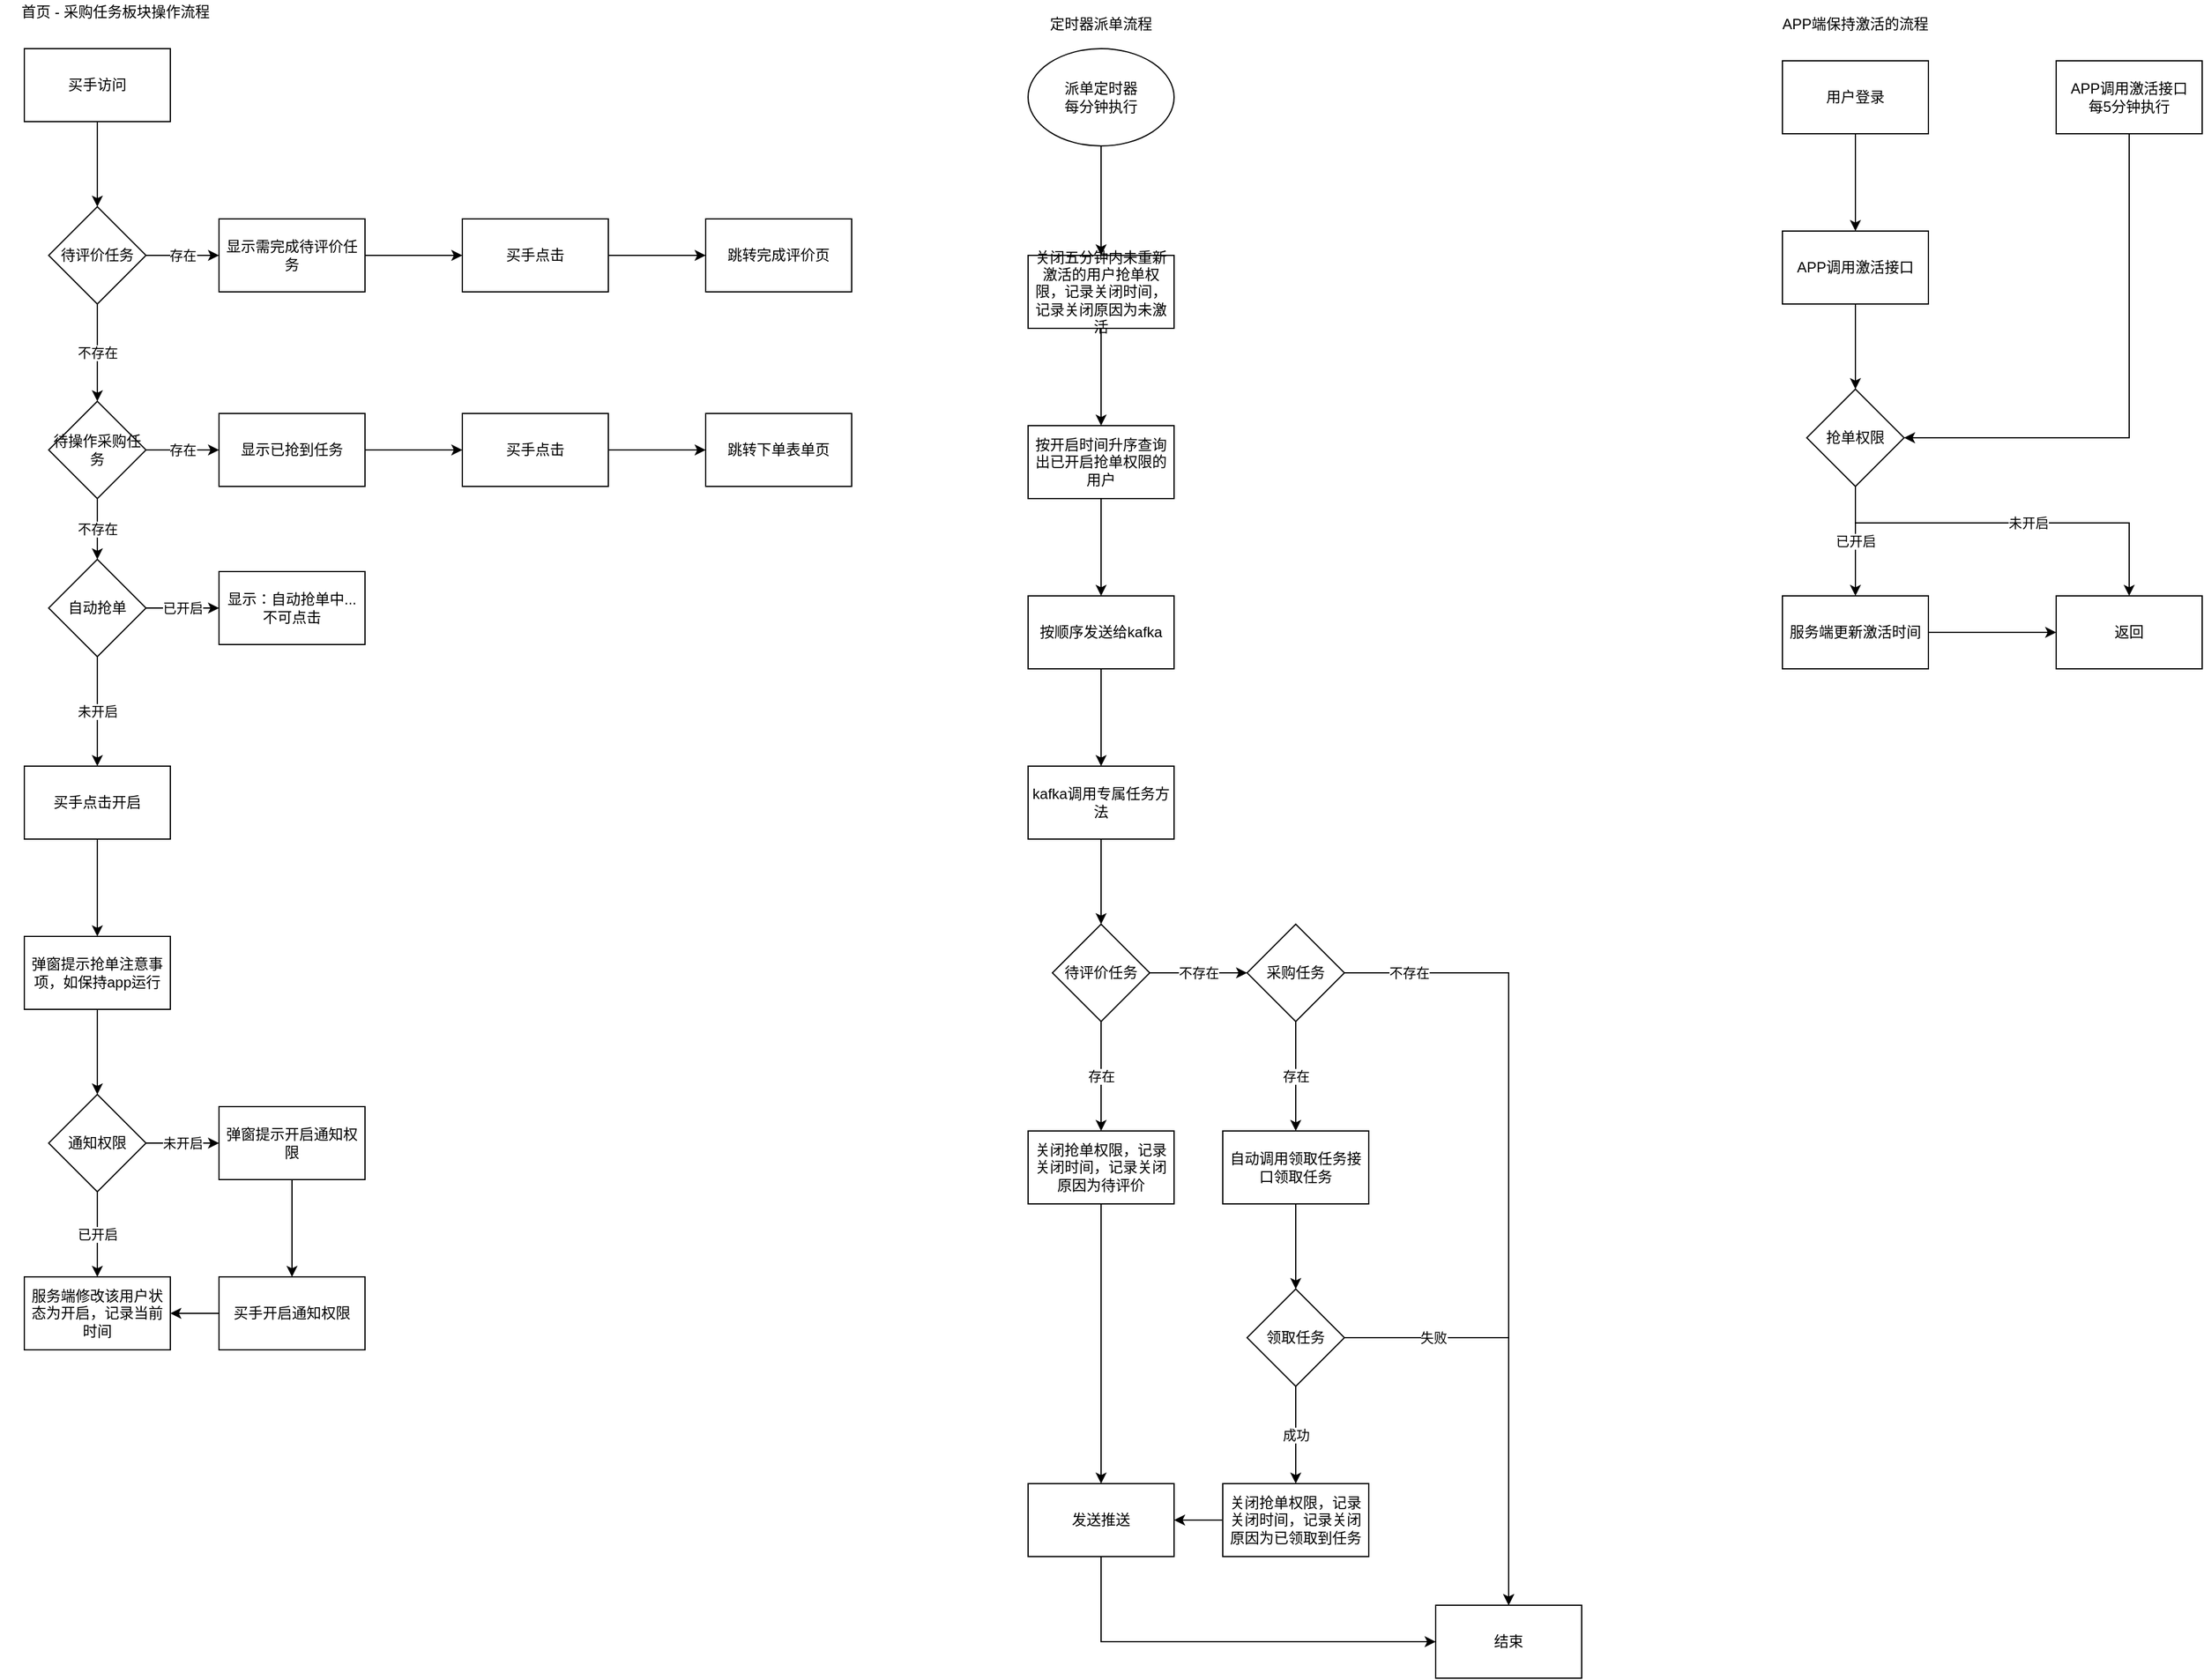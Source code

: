 <mxfile version="14.4.2" type="github">
  <diagram id="g-hxVyUAnOMzF1dCt014" name="Page-1">
    <mxGraphModel dx="1185" dy="615" grid="0" gridSize="10" guides="1" tooltips="1" connect="1" arrows="1" fold="1" page="1" pageScale="1" pageWidth="827" pageHeight="1169" math="0" shadow="0">
      <root>
        <mxCell id="0" />
        <mxCell id="1" parent="0" />
        <mxCell id="NnBGIZLO_87X9BkeJT-U-25" value="" style="edgeStyle=orthogonalEdgeStyle;rounded=0;orthogonalLoop=1;jettySize=auto;html=1;" edge="1" parent="1" source="NnBGIZLO_87X9BkeJT-U-1" target="NnBGIZLO_87X9BkeJT-U-24">
          <mxGeometry relative="1" as="geometry" />
        </mxCell>
        <mxCell id="NnBGIZLO_87X9BkeJT-U-1" value="买手访问" style="rounded=0;whiteSpace=wrap;html=1;" vertex="1" parent="1">
          <mxGeometry x="60" y="60" width="120" height="60" as="geometry" />
        </mxCell>
        <mxCell id="NnBGIZLO_87X9BkeJT-U-7" value="未开启" style="edgeStyle=orthogonalEdgeStyle;rounded=0;orthogonalLoop=1;jettySize=auto;html=1;" edge="1" parent="1" source="NnBGIZLO_87X9BkeJT-U-4" target="NnBGIZLO_87X9BkeJT-U-6">
          <mxGeometry relative="1" as="geometry" />
        </mxCell>
        <mxCell id="NnBGIZLO_87X9BkeJT-U-30" value="已开启" style="edgeStyle=orthogonalEdgeStyle;rounded=0;orthogonalLoop=1;jettySize=auto;html=1;" edge="1" parent="1" source="NnBGIZLO_87X9BkeJT-U-4" target="NnBGIZLO_87X9BkeJT-U-29">
          <mxGeometry relative="1" as="geometry" />
        </mxCell>
        <mxCell id="NnBGIZLO_87X9BkeJT-U-4" value="自动抢单" style="rhombus;whiteSpace=wrap;html=1;rounded=0;" vertex="1" parent="1">
          <mxGeometry x="80" y="480" width="80" height="80" as="geometry" />
        </mxCell>
        <mxCell id="NnBGIZLO_87X9BkeJT-U-15" value="" style="edgeStyle=orthogonalEdgeStyle;rounded=0;orthogonalLoop=1;jettySize=auto;html=1;" edge="1" parent="1" source="NnBGIZLO_87X9BkeJT-U-6" target="NnBGIZLO_87X9BkeJT-U-14">
          <mxGeometry relative="1" as="geometry" />
        </mxCell>
        <mxCell id="NnBGIZLO_87X9BkeJT-U-6" value="买手点击开启" style="whiteSpace=wrap;html=1;rounded=0;" vertex="1" parent="1">
          <mxGeometry x="60" y="650" width="120" height="60" as="geometry" />
        </mxCell>
        <mxCell id="NnBGIZLO_87X9BkeJT-U-8" value="服务端修改该用户状态为开启，记录当前时间" style="whiteSpace=wrap;html=1;rounded=0;" vertex="1" parent="1">
          <mxGeometry x="60" y="1070" width="120" height="60" as="geometry" />
        </mxCell>
        <mxCell id="NnBGIZLO_87X9BkeJT-U-17" value="" style="edgeStyle=orthogonalEdgeStyle;rounded=0;orthogonalLoop=1;jettySize=auto;html=1;" edge="1" parent="1" source="NnBGIZLO_87X9BkeJT-U-14" target="NnBGIZLO_87X9BkeJT-U-16">
          <mxGeometry relative="1" as="geometry" />
        </mxCell>
        <mxCell id="NnBGIZLO_87X9BkeJT-U-14" value="弹窗提示抢单注意事项，如保持app运行" style="whiteSpace=wrap;html=1;rounded=0;" vertex="1" parent="1">
          <mxGeometry x="60" y="790" width="120" height="60" as="geometry" />
        </mxCell>
        <mxCell id="NnBGIZLO_87X9BkeJT-U-18" value="已开启" style="edgeStyle=orthogonalEdgeStyle;rounded=0;orthogonalLoop=1;jettySize=auto;html=1;entryX=0.5;entryY=0;entryDx=0;entryDy=0;" edge="1" parent="1" source="NnBGIZLO_87X9BkeJT-U-16" target="NnBGIZLO_87X9BkeJT-U-8">
          <mxGeometry relative="1" as="geometry" />
        </mxCell>
        <mxCell id="NnBGIZLO_87X9BkeJT-U-20" value="未开启" style="edgeStyle=orthogonalEdgeStyle;rounded=0;orthogonalLoop=1;jettySize=auto;html=1;" edge="1" parent="1" source="NnBGIZLO_87X9BkeJT-U-16" target="NnBGIZLO_87X9BkeJT-U-19">
          <mxGeometry relative="1" as="geometry" />
        </mxCell>
        <mxCell id="NnBGIZLO_87X9BkeJT-U-16" value="通知权限" style="rhombus;whiteSpace=wrap;html=1;rounded=0;" vertex="1" parent="1">
          <mxGeometry x="80" y="920" width="80" height="80" as="geometry" />
        </mxCell>
        <mxCell id="NnBGIZLO_87X9BkeJT-U-21" style="edgeStyle=orthogonalEdgeStyle;rounded=0;orthogonalLoop=1;jettySize=auto;html=1;entryX=1;entryY=0.5;entryDx=0;entryDy=0;exitX=0;exitY=0.5;exitDx=0;exitDy=0;" edge="1" parent="1" source="NnBGIZLO_87X9BkeJT-U-22" target="NnBGIZLO_87X9BkeJT-U-8">
          <mxGeometry relative="1" as="geometry" />
        </mxCell>
        <mxCell id="NnBGIZLO_87X9BkeJT-U-19" value="弹窗提示开启通知权限" style="whiteSpace=wrap;html=1;rounded=0;" vertex="1" parent="1">
          <mxGeometry x="220" y="930" width="120" height="60" as="geometry" />
        </mxCell>
        <mxCell id="NnBGIZLO_87X9BkeJT-U-22" value="买手开启通知权限" style="whiteSpace=wrap;html=1;rounded=0;" vertex="1" parent="1">
          <mxGeometry x="220" y="1070" width="120" height="60" as="geometry" />
        </mxCell>
        <mxCell id="NnBGIZLO_87X9BkeJT-U-23" style="edgeStyle=orthogonalEdgeStyle;rounded=0;orthogonalLoop=1;jettySize=auto;html=1;entryX=0.5;entryY=0;entryDx=0;entryDy=0;exitX=0.5;exitY=1;exitDx=0;exitDy=0;" edge="1" parent="1" source="NnBGIZLO_87X9BkeJT-U-19" target="NnBGIZLO_87X9BkeJT-U-22">
          <mxGeometry relative="1" as="geometry">
            <mxPoint x="280" y="990" as="sourcePoint" />
            <mxPoint x="180" y="1100" as="targetPoint" />
          </mxGeometry>
        </mxCell>
        <mxCell id="NnBGIZLO_87X9BkeJT-U-27" value="不存在" style="edgeStyle=orthogonalEdgeStyle;rounded=0;orthogonalLoop=1;jettySize=auto;html=1;" edge="1" parent="1" source="NnBGIZLO_87X9BkeJT-U-24" target="NnBGIZLO_87X9BkeJT-U-26">
          <mxGeometry relative="1" as="geometry" />
        </mxCell>
        <mxCell id="NnBGIZLO_87X9BkeJT-U-38" value="存在" style="edgeStyle=orthogonalEdgeStyle;rounded=0;orthogonalLoop=1;jettySize=auto;html=1;" edge="1" parent="1" source="NnBGIZLO_87X9BkeJT-U-24" target="NnBGIZLO_87X9BkeJT-U-37">
          <mxGeometry relative="1" as="geometry" />
        </mxCell>
        <mxCell id="NnBGIZLO_87X9BkeJT-U-24" value="待评价任务" style="rhombus;whiteSpace=wrap;html=1;rounded=0;" vertex="1" parent="1">
          <mxGeometry x="80" y="190" width="80" height="80" as="geometry" />
        </mxCell>
        <mxCell id="NnBGIZLO_87X9BkeJT-U-28" value="不存在" style="edgeStyle=orthogonalEdgeStyle;rounded=0;orthogonalLoop=1;jettySize=auto;html=1;entryX=0.5;entryY=0;entryDx=0;entryDy=0;" edge="1" parent="1" source="NnBGIZLO_87X9BkeJT-U-26" target="NnBGIZLO_87X9BkeJT-U-4">
          <mxGeometry relative="1" as="geometry" />
        </mxCell>
        <mxCell id="NnBGIZLO_87X9BkeJT-U-32" value="存在" style="edgeStyle=orthogonalEdgeStyle;rounded=0;orthogonalLoop=1;jettySize=auto;html=1;" edge="1" parent="1" source="NnBGIZLO_87X9BkeJT-U-26" target="NnBGIZLO_87X9BkeJT-U-31">
          <mxGeometry relative="1" as="geometry" />
        </mxCell>
        <mxCell id="NnBGIZLO_87X9BkeJT-U-26" value="待操作采购任务" style="rhombus;whiteSpace=wrap;html=1;rounded=0;" vertex="1" parent="1">
          <mxGeometry x="80" y="350" width="80" height="80" as="geometry" />
        </mxCell>
        <mxCell id="NnBGIZLO_87X9BkeJT-U-29" value="显示：自动抢单中...&lt;br&gt;不可点击" style="whiteSpace=wrap;html=1;rounded=0;" vertex="1" parent="1">
          <mxGeometry x="220" y="490" width="120" height="60" as="geometry" />
        </mxCell>
        <mxCell id="NnBGIZLO_87X9BkeJT-U-34" value="" style="edgeStyle=orthogonalEdgeStyle;rounded=0;orthogonalLoop=1;jettySize=auto;html=1;" edge="1" parent="1" source="NnBGIZLO_87X9BkeJT-U-31" target="NnBGIZLO_87X9BkeJT-U-33">
          <mxGeometry relative="1" as="geometry" />
        </mxCell>
        <mxCell id="NnBGIZLO_87X9BkeJT-U-31" value="显示已抢到任务" style="whiteSpace=wrap;html=1;rounded=0;" vertex="1" parent="1">
          <mxGeometry x="220" y="360" width="120" height="60" as="geometry" />
        </mxCell>
        <mxCell id="NnBGIZLO_87X9BkeJT-U-36" value="" style="edgeStyle=orthogonalEdgeStyle;rounded=0;orthogonalLoop=1;jettySize=auto;html=1;" edge="1" parent="1" source="NnBGIZLO_87X9BkeJT-U-33" target="NnBGIZLO_87X9BkeJT-U-35">
          <mxGeometry relative="1" as="geometry" />
        </mxCell>
        <mxCell id="NnBGIZLO_87X9BkeJT-U-33" value="买手点击" style="whiteSpace=wrap;html=1;rounded=0;" vertex="1" parent="1">
          <mxGeometry x="420" y="360" width="120" height="60" as="geometry" />
        </mxCell>
        <mxCell id="NnBGIZLO_87X9BkeJT-U-35" value="跳转下单表单页" style="whiteSpace=wrap;html=1;rounded=0;" vertex="1" parent="1">
          <mxGeometry x="620" y="360" width="120" height="60" as="geometry" />
        </mxCell>
        <mxCell id="NnBGIZLO_87X9BkeJT-U-40" value="" style="edgeStyle=orthogonalEdgeStyle;rounded=0;orthogonalLoop=1;jettySize=auto;html=1;" edge="1" parent="1" source="NnBGIZLO_87X9BkeJT-U-37" target="NnBGIZLO_87X9BkeJT-U-39">
          <mxGeometry relative="1" as="geometry" />
        </mxCell>
        <mxCell id="NnBGIZLO_87X9BkeJT-U-37" value="显示需完成待评价任务" style="whiteSpace=wrap;html=1;rounded=0;" vertex="1" parent="1">
          <mxGeometry x="220" y="200" width="120" height="60" as="geometry" />
        </mxCell>
        <mxCell id="NnBGIZLO_87X9BkeJT-U-42" value="" style="edgeStyle=orthogonalEdgeStyle;rounded=0;orthogonalLoop=1;jettySize=auto;html=1;" edge="1" parent="1" source="NnBGIZLO_87X9BkeJT-U-39" target="NnBGIZLO_87X9BkeJT-U-41">
          <mxGeometry relative="1" as="geometry" />
        </mxCell>
        <mxCell id="NnBGIZLO_87X9BkeJT-U-39" value="买手点击" style="whiteSpace=wrap;html=1;rounded=0;" vertex="1" parent="1">
          <mxGeometry x="420" y="200" width="120" height="60" as="geometry" />
        </mxCell>
        <mxCell id="NnBGIZLO_87X9BkeJT-U-41" value="跳转完成评价页" style="whiteSpace=wrap;html=1;rounded=0;" vertex="1" parent="1">
          <mxGeometry x="620" y="200" width="120" height="60" as="geometry" />
        </mxCell>
        <mxCell id="NnBGIZLO_87X9BkeJT-U-43" value="首页 - 采购任务板块操作流程" style="text;html=1;strokeColor=none;fillColor=none;align=center;verticalAlign=middle;whiteSpace=wrap;rounded=0;" vertex="1" parent="1">
          <mxGeometry x="40" y="20" width="190" height="20" as="geometry" />
        </mxCell>
        <mxCell id="NnBGIZLO_87X9BkeJT-U-44" value="定时器派单流程" style="text;html=1;strokeColor=none;fillColor=none;align=center;verticalAlign=middle;whiteSpace=wrap;rounded=0;" vertex="1" parent="1">
          <mxGeometry x="850" y="30" width="190" height="20" as="geometry" />
        </mxCell>
        <mxCell id="NnBGIZLO_87X9BkeJT-U-48" value="" style="edgeStyle=orthogonalEdgeStyle;rounded=0;orthogonalLoop=1;jettySize=auto;html=1;" edge="1" parent="1" source="NnBGIZLO_87X9BkeJT-U-46" target="NnBGIZLO_87X9BkeJT-U-47">
          <mxGeometry relative="1" as="geometry" />
        </mxCell>
        <mxCell id="NnBGIZLO_87X9BkeJT-U-46" value="派单定时器&lt;br&gt;每分钟执行" style="ellipse;whiteSpace=wrap;html=1;" vertex="1" parent="1">
          <mxGeometry x="885" y="60" width="120" height="80" as="geometry" />
        </mxCell>
        <mxCell id="NnBGIZLO_87X9BkeJT-U-50" value="" style="edgeStyle=orthogonalEdgeStyle;rounded=0;orthogonalLoop=1;jettySize=auto;html=1;" edge="1" parent="1" source="NnBGIZLO_87X9BkeJT-U-47" target="NnBGIZLO_87X9BkeJT-U-49">
          <mxGeometry relative="1" as="geometry" />
        </mxCell>
        <mxCell id="NnBGIZLO_87X9BkeJT-U-47" value="关闭五分钟内未重新激活的用户抢单权限，记录关闭时间，记录关闭原因为未激活" style="whiteSpace=wrap;html=1;" vertex="1" parent="1">
          <mxGeometry x="885" y="230" width="120" height="60" as="geometry" />
        </mxCell>
        <mxCell id="NnBGIZLO_87X9BkeJT-U-52" value="" style="edgeStyle=orthogonalEdgeStyle;rounded=0;orthogonalLoop=1;jettySize=auto;html=1;" edge="1" parent="1" source="NnBGIZLO_87X9BkeJT-U-49" target="NnBGIZLO_87X9BkeJT-U-51">
          <mxGeometry relative="1" as="geometry" />
        </mxCell>
        <mxCell id="NnBGIZLO_87X9BkeJT-U-49" value="按开启时间升序查询出已开启抢单权限的用户" style="whiteSpace=wrap;html=1;" vertex="1" parent="1">
          <mxGeometry x="885" y="370" width="120" height="60" as="geometry" />
        </mxCell>
        <mxCell id="NnBGIZLO_87X9BkeJT-U-54" value="" style="edgeStyle=orthogonalEdgeStyle;rounded=0;orthogonalLoop=1;jettySize=auto;html=1;" edge="1" parent="1" source="NnBGIZLO_87X9BkeJT-U-51" target="NnBGIZLO_87X9BkeJT-U-53">
          <mxGeometry relative="1" as="geometry" />
        </mxCell>
        <mxCell id="NnBGIZLO_87X9BkeJT-U-51" value="按顺序发送给kafka" style="whiteSpace=wrap;html=1;" vertex="1" parent="1">
          <mxGeometry x="885" y="510" width="120" height="60" as="geometry" />
        </mxCell>
        <mxCell id="NnBGIZLO_87X9BkeJT-U-56" value="" style="edgeStyle=orthogonalEdgeStyle;rounded=0;orthogonalLoop=1;jettySize=auto;html=1;" edge="1" parent="1" source="NnBGIZLO_87X9BkeJT-U-53" target="NnBGIZLO_87X9BkeJT-U-55">
          <mxGeometry relative="1" as="geometry" />
        </mxCell>
        <mxCell id="NnBGIZLO_87X9BkeJT-U-53" value="kafka调用专属任务方法" style="whiteSpace=wrap;html=1;" vertex="1" parent="1">
          <mxGeometry x="885" y="650" width="120" height="60" as="geometry" />
        </mxCell>
        <mxCell id="NnBGIZLO_87X9BkeJT-U-58" value="存在" style="edgeStyle=orthogonalEdgeStyle;rounded=0;orthogonalLoop=1;jettySize=auto;html=1;" edge="1" parent="1" source="NnBGIZLO_87X9BkeJT-U-55" target="NnBGIZLO_87X9BkeJT-U-57">
          <mxGeometry relative="1" as="geometry" />
        </mxCell>
        <mxCell id="NnBGIZLO_87X9BkeJT-U-62" value="不存在" style="edgeStyle=orthogonalEdgeStyle;rounded=0;orthogonalLoop=1;jettySize=auto;html=1;" edge="1" parent="1" source="NnBGIZLO_87X9BkeJT-U-55" target="NnBGIZLO_87X9BkeJT-U-61">
          <mxGeometry relative="1" as="geometry" />
        </mxCell>
        <mxCell id="NnBGIZLO_87X9BkeJT-U-55" value="待评价任务" style="rhombus;whiteSpace=wrap;html=1;" vertex="1" parent="1">
          <mxGeometry x="905" y="780" width="80" height="80" as="geometry" />
        </mxCell>
        <mxCell id="NnBGIZLO_87X9BkeJT-U-60" value="" style="edgeStyle=orthogonalEdgeStyle;rounded=0;orthogonalLoop=1;jettySize=auto;html=1;" edge="1" parent="1" source="NnBGIZLO_87X9BkeJT-U-57" target="NnBGIZLO_87X9BkeJT-U-59">
          <mxGeometry relative="1" as="geometry" />
        </mxCell>
        <mxCell id="NnBGIZLO_87X9BkeJT-U-57" value="关闭抢单权限，记录关闭时间，记录关闭原因为待评价" style="whiteSpace=wrap;html=1;" vertex="1" parent="1">
          <mxGeometry x="885" y="950" width="120" height="60" as="geometry" />
        </mxCell>
        <mxCell id="NnBGIZLO_87X9BkeJT-U-91" style="edgeStyle=orthogonalEdgeStyle;rounded=0;orthogonalLoop=1;jettySize=auto;html=1;entryX=0;entryY=0.5;entryDx=0;entryDy=0;exitX=0.5;exitY=1;exitDx=0;exitDy=0;" edge="1" parent="1" source="NnBGIZLO_87X9BkeJT-U-59" target="NnBGIZLO_87X9BkeJT-U-71">
          <mxGeometry relative="1" as="geometry" />
        </mxCell>
        <mxCell id="NnBGIZLO_87X9BkeJT-U-59" value="发送推送" style="whiteSpace=wrap;html=1;" vertex="1" parent="1">
          <mxGeometry x="885" y="1240" width="120" height="60" as="geometry" />
        </mxCell>
        <mxCell id="NnBGIZLO_87X9BkeJT-U-64" value="存在" style="edgeStyle=orthogonalEdgeStyle;rounded=0;orthogonalLoop=1;jettySize=auto;html=1;" edge="1" parent="1" source="NnBGIZLO_87X9BkeJT-U-61" target="NnBGIZLO_87X9BkeJT-U-63">
          <mxGeometry relative="1" as="geometry" />
        </mxCell>
        <mxCell id="NnBGIZLO_87X9BkeJT-U-74" style="edgeStyle=orthogonalEdgeStyle;rounded=0;orthogonalLoop=1;jettySize=auto;html=1;entryX=0.5;entryY=0;entryDx=0;entryDy=0;" edge="1" parent="1" source="NnBGIZLO_87X9BkeJT-U-61" target="NnBGIZLO_87X9BkeJT-U-71">
          <mxGeometry relative="1" as="geometry" />
        </mxCell>
        <mxCell id="NnBGIZLO_87X9BkeJT-U-75" value="不存在" style="edgeLabel;html=1;align=center;verticalAlign=middle;resizable=0;points=[];" vertex="1" connectable="0" parent="NnBGIZLO_87X9BkeJT-U-74">
          <mxGeometry x="-0.861" y="-4" relative="1" as="geometry">
            <mxPoint x="7" y="-4" as="offset" />
          </mxGeometry>
        </mxCell>
        <mxCell id="NnBGIZLO_87X9BkeJT-U-61" value="采购任务" style="rhombus;whiteSpace=wrap;html=1;" vertex="1" parent="1">
          <mxGeometry x="1065" y="780" width="80" height="80" as="geometry" />
        </mxCell>
        <mxCell id="NnBGIZLO_87X9BkeJT-U-66" value="" style="edgeStyle=orthogonalEdgeStyle;rounded=0;orthogonalLoop=1;jettySize=auto;html=1;" edge="1" parent="1" source="NnBGIZLO_87X9BkeJT-U-63" target="NnBGIZLO_87X9BkeJT-U-65">
          <mxGeometry relative="1" as="geometry" />
        </mxCell>
        <mxCell id="NnBGIZLO_87X9BkeJT-U-63" value="自动调用领取任务接口领取任务" style="whiteSpace=wrap;html=1;" vertex="1" parent="1">
          <mxGeometry x="1045" y="950" width="120" height="60" as="geometry" />
        </mxCell>
        <mxCell id="NnBGIZLO_87X9BkeJT-U-69" value="成功" style="edgeStyle=orthogonalEdgeStyle;rounded=0;orthogonalLoop=1;jettySize=auto;html=1;entryX=0.5;entryY=0;entryDx=0;entryDy=0;" edge="1" parent="1" source="NnBGIZLO_87X9BkeJT-U-65" target="NnBGIZLO_87X9BkeJT-U-68">
          <mxGeometry relative="1" as="geometry" />
        </mxCell>
        <mxCell id="NnBGIZLO_87X9BkeJT-U-72" value="" style="edgeStyle=orthogonalEdgeStyle;rounded=0;orthogonalLoop=1;jettySize=auto;html=1;" edge="1" parent="1" source="NnBGIZLO_87X9BkeJT-U-65" target="NnBGIZLO_87X9BkeJT-U-71">
          <mxGeometry relative="1" as="geometry" />
        </mxCell>
        <mxCell id="NnBGIZLO_87X9BkeJT-U-73" value="失败" style="edgeLabel;html=1;align=center;verticalAlign=middle;resizable=0;points=[];" vertex="1" connectable="0" parent="NnBGIZLO_87X9BkeJT-U-72">
          <mxGeometry x="-0.592" relative="1" as="geometry">
            <mxPoint as="offset" />
          </mxGeometry>
        </mxCell>
        <mxCell id="NnBGIZLO_87X9BkeJT-U-65" value="领取任务" style="rhombus;whiteSpace=wrap;html=1;" vertex="1" parent="1">
          <mxGeometry x="1065" y="1080" width="80" height="80" as="geometry" />
        </mxCell>
        <mxCell id="NnBGIZLO_87X9BkeJT-U-70" style="edgeStyle=orthogonalEdgeStyle;rounded=0;orthogonalLoop=1;jettySize=auto;html=1;" edge="1" parent="1" source="NnBGIZLO_87X9BkeJT-U-68" target="NnBGIZLO_87X9BkeJT-U-59">
          <mxGeometry relative="1" as="geometry" />
        </mxCell>
        <mxCell id="NnBGIZLO_87X9BkeJT-U-68" value="关闭抢单权限，记录关闭时间，记录关闭原因为已领取到任务" style="whiteSpace=wrap;html=1;" vertex="1" parent="1">
          <mxGeometry x="1045" y="1240" width="120" height="60" as="geometry" />
        </mxCell>
        <mxCell id="NnBGIZLO_87X9BkeJT-U-71" value="结束" style="whiteSpace=wrap;html=1;" vertex="1" parent="1">
          <mxGeometry x="1220" y="1340" width="120" height="60" as="geometry" />
        </mxCell>
        <mxCell id="NnBGIZLO_87X9BkeJT-U-76" value="APP端保持激活的流程" style="text;html=1;strokeColor=none;fillColor=none;align=center;verticalAlign=middle;whiteSpace=wrap;rounded=0;" vertex="1" parent="1">
          <mxGeometry x="1470" y="30" width="190" height="20" as="geometry" />
        </mxCell>
        <mxCell id="NnBGIZLO_87X9BkeJT-U-81" value="" style="edgeStyle=orthogonalEdgeStyle;rounded=0;orthogonalLoop=1;jettySize=auto;html=1;" edge="1" parent="1" source="NnBGIZLO_87X9BkeJT-U-78" target="NnBGIZLO_87X9BkeJT-U-80">
          <mxGeometry relative="1" as="geometry" />
        </mxCell>
        <mxCell id="NnBGIZLO_87X9BkeJT-U-78" value="用户登录" style="rounded=0;whiteSpace=wrap;html=1;" vertex="1" parent="1">
          <mxGeometry x="1505" y="70" width="120" height="60" as="geometry" />
        </mxCell>
        <mxCell id="NnBGIZLO_87X9BkeJT-U-86" style="edgeStyle=orthogonalEdgeStyle;rounded=0;orthogonalLoop=1;jettySize=auto;html=1;entryX=1;entryY=0.5;entryDx=0;entryDy=0;exitX=0.5;exitY=1;exitDx=0;exitDy=0;" edge="1" parent="1" source="NnBGIZLO_87X9BkeJT-U-79" target="NnBGIZLO_87X9BkeJT-U-82">
          <mxGeometry relative="1" as="geometry">
            <Array as="points">
              <mxPoint x="1790" y="380" />
            </Array>
          </mxGeometry>
        </mxCell>
        <mxCell id="NnBGIZLO_87X9BkeJT-U-79" value="APP调用激活接口&lt;br&gt;每5分钟执行" style="rounded=0;whiteSpace=wrap;html=1;" vertex="1" parent="1">
          <mxGeometry x="1730" y="70" width="120" height="60" as="geometry" />
        </mxCell>
        <mxCell id="NnBGIZLO_87X9BkeJT-U-83" value="" style="edgeStyle=orthogonalEdgeStyle;rounded=0;orthogonalLoop=1;jettySize=auto;html=1;" edge="1" parent="1" source="NnBGIZLO_87X9BkeJT-U-80" target="NnBGIZLO_87X9BkeJT-U-82">
          <mxGeometry relative="1" as="geometry" />
        </mxCell>
        <mxCell id="NnBGIZLO_87X9BkeJT-U-80" value="APP调用激活接口" style="rounded=0;whiteSpace=wrap;html=1;" vertex="1" parent="1">
          <mxGeometry x="1505" y="210" width="120" height="60" as="geometry" />
        </mxCell>
        <mxCell id="NnBGIZLO_87X9BkeJT-U-85" value="已开启" style="edgeStyle=orthogonalEdgeStyle;rounded=0;orthogonalLoop=1;jettySize=auto;html=1;" edge="1" parent="1" source="NnBGIZLO_87X9BkeJT-U-82" target="NnBGIZLO_87X9BkeJT-U-84">
          <mxGeometry relative="1" as="geometry" />
        </mxCell>
        <mxCell id="NnBGIZLO_87X9BkeJT-U-88" style="edgeStyle=orthogonalEdgeStyle;rounded=0;orthogonalLoop=1;jettySize=auto;html=1;exitX=0.5;exitY=1;exitDx=0;exitDy=0;" edge="1" parent="1" source="NnBGIZLO_87X9BkeJT-U-82" target="NnBGIZLO_87X9BkeJT-U-87">
          <mxGeometry relative="1" as="geometry">
            <Array as="points">
              <mxPoint x="1565" y="450" />
              <mxPoint x="1790" y="450" />
            </Array>
          </mxGeometry>
        </mxCell>
        <mxCell id="NnBGIZLO_87X9BkeJT-U-89" value="未开启" style="edgeLabel;html=1;align=center;verticalAlign=middle;resizable=0;points=[];" vertex="1" connectable="0" parent="NnBGIZLO_87X9BkeJT-U-88">
          <mxGeometry x="0.092" relative="1" as="geometry">
            <mxPoint as="offset" />
          </mxGeometry>
        </mxCell>
        <mxCell id="NnBGIZLO_87X9BkeJT-U-82" value="抢单权限" style="rhombus;whiteSpace=wrap;html=1;rounded=0;" vertex="1" parent="1">
          <mxGeometry x="1525" y="340" width="80" height="80" as="geometry" />
        </mxCell>
        <mxCell id="NnBGIZLO_87X9BkeJT-U-90" style="edgeStyle=orthogonalEdgeStyle;rounded=0;orthogonalLoop=1;jettySize=auto;html=1;" edge="1" parent="1" source="NnBGIZLO_87X9BkeJT-U-84" target="NnBGIZLO_87X9BkeJT-U-87">
          <mxGeometry relative="1" as="geometry" />
        </mxCell>
        <mxCell id="NnBGIZLO_87X9BkeJT-U-84" value="服务端更新激活时间" style="whiteSpace=wrap;html=1;rounded=0;" vertex="1" parent="1">
          <mxGeometry x="1505" y="510" width="120" height="60" as="geometry" />
        </mxCell>
        <mxCell id="NnBGIZLO_87X9BkeJT-U-87" value="返回" style="whiteSpace=wrap;html=1;rounded=0;" vertex="1" parent="1">
          <mxGeometry x="1730" y="510" width="120" height="60" as="geometry" />
        </mxCell>
      </root>
    </mxGraphModel>
  </diagram>
</mxfile>

